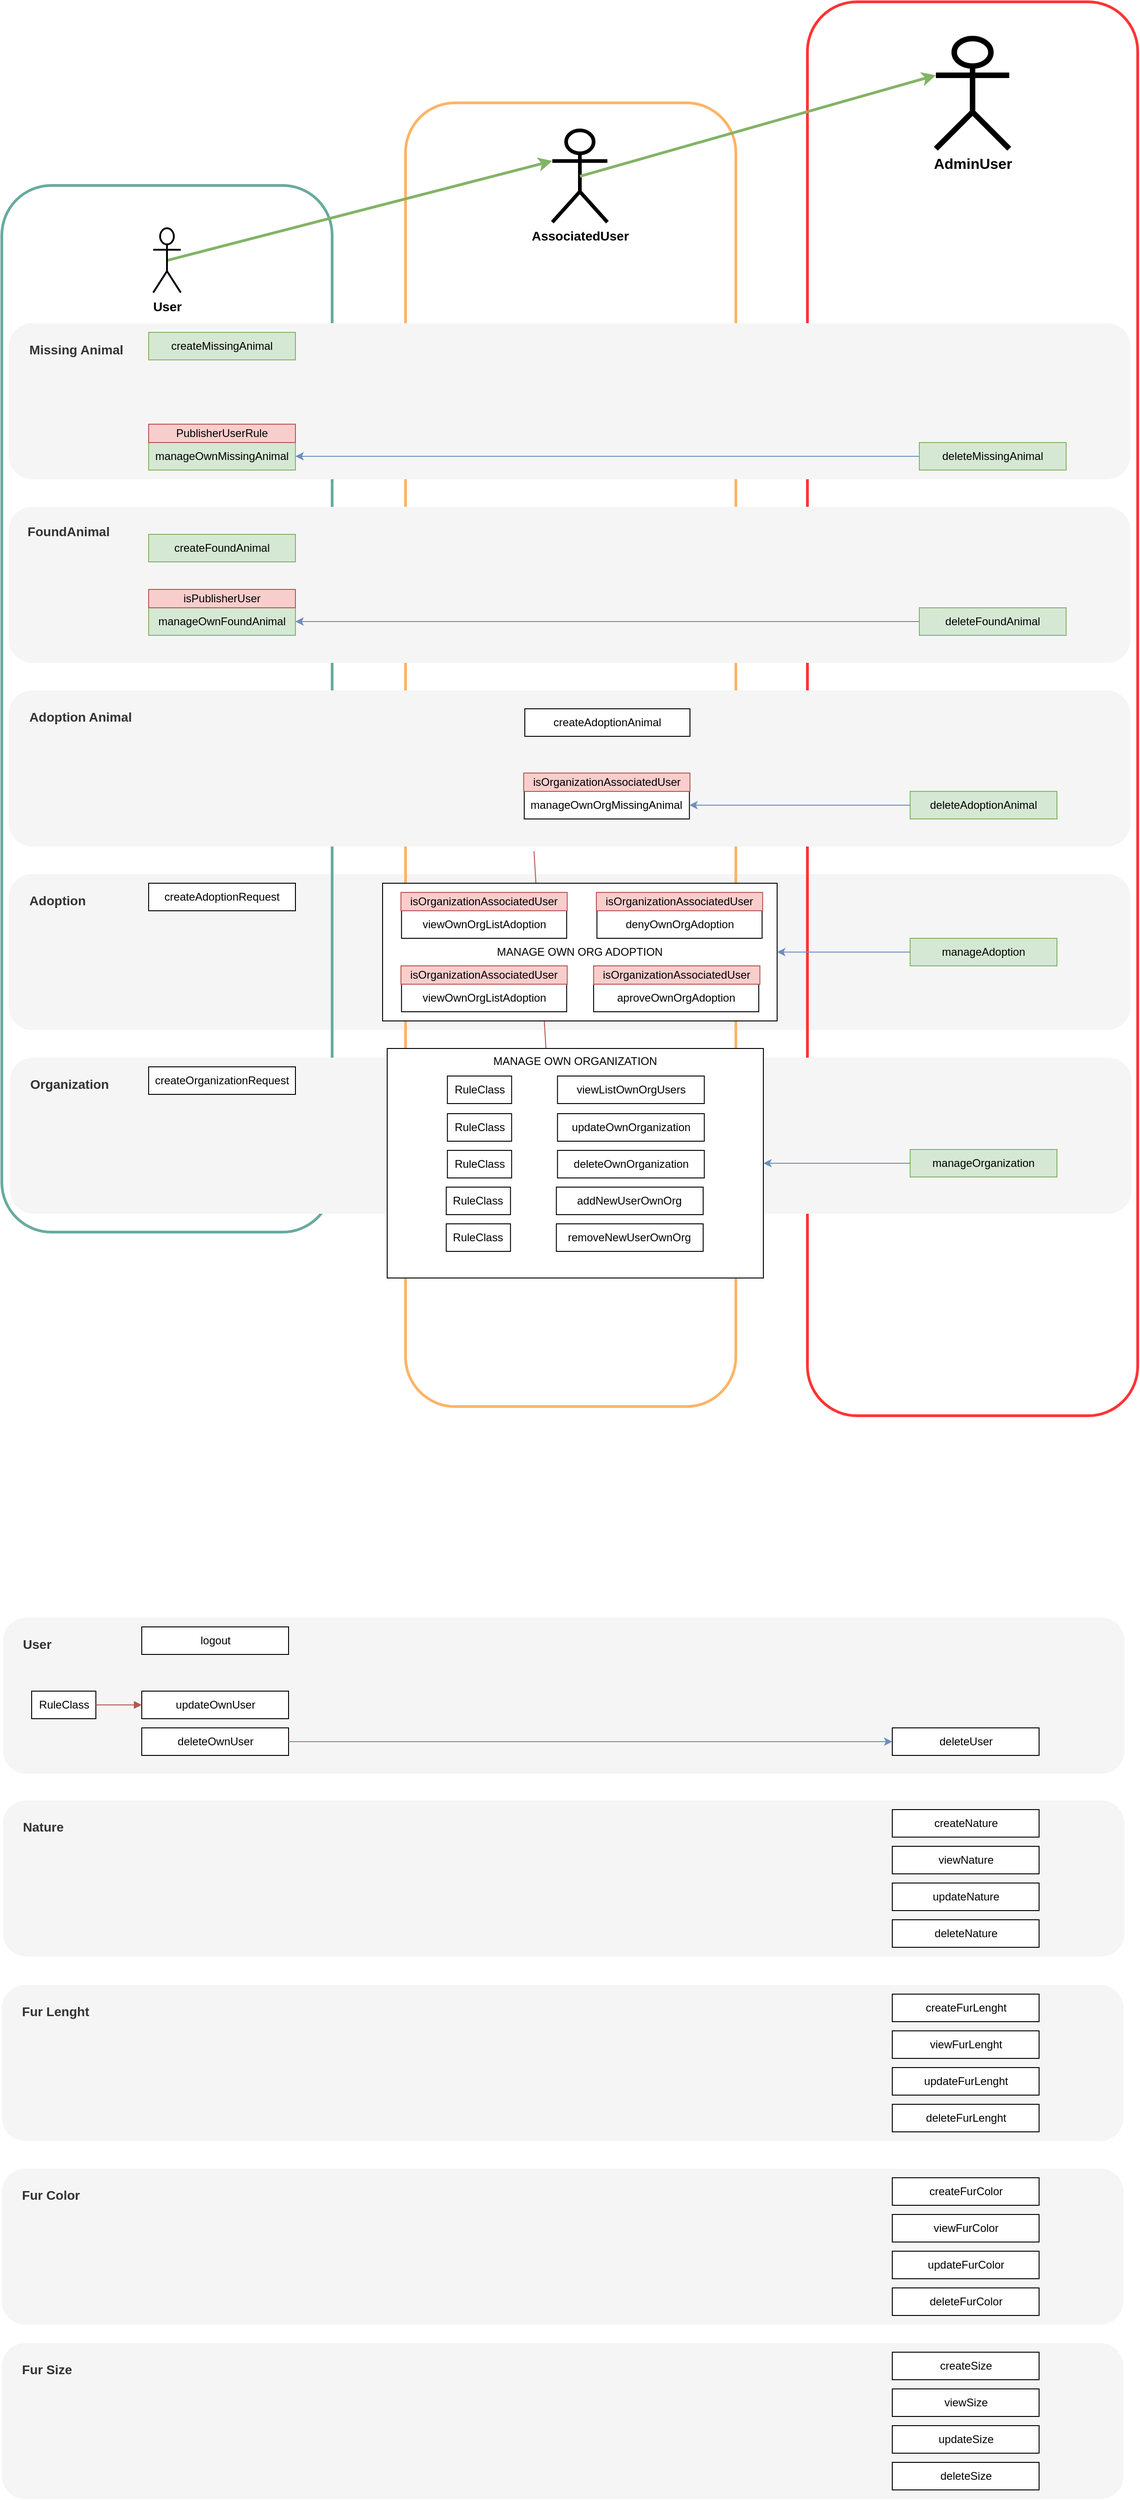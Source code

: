 <mxfile version="12.9.13" type="device"><diagram id="ZhisW9BTZJQG64e--i_X" name="Page-1"><mxGraphModel dx="4154" dy="967" grid="1" gridSize="10" guides="1" tooltips="1" connect="1" arrows="1" fold="1" page="1" pageScale="1" pageWidth="827" pageHeight="1169" math="0" shadow="0"><root><mxCell id="0"/><mxCell id="1" parent="0"/><mxCell id="1XfWi3p61Nwcnz9VcnRa-103" value="&lt;h3&gt;Adoption&lt;/h3&gt;" style="rounded=1;whiteSpace=wrap;html=1;strokeColor=none;strokeWidth=3;fillColor=#f5f5f5;fontColor=#333333;align=left;verticalAlign=top;spacingLeft=20;" parent="1" vertex="1"><mxGeometry x="-2432.5" y="990" width="1222.5" height="170" as="geometry"/></mxCell><mxCell id="1XfWi3p61Nwcnz9VcnRa-70" value="" style="rounded=1;whiteSpace=wrap;html=1;strokeWidth=3;fillColor=none;strokeColor=#FFB366;" parent="1" vertex="1"><mxGeometry x="-2000" y="150" width="360" height="1420" as="geometry"/></mxCell><mxCell id="1XfWi3p61Nwcnz9VcnRa-206" value="" style="rounded=1;whiteSpace=wrap;html=1;strokeWidth=3;fillColor=none;strokeColor=#FF3333;" parent="1" vertex="1"><mxGeometry x="-1562" y="40" width="360" height="1540" as="geometry"/></mxCell><mxCell id="1XfWi3p61Nwcnz9VcnRa-69" value="" style="rounded=1;whiteSpace=wrap;html=1;strokeWidth=3;fillColor=none;strokeColor=#67AB9F;" parent="1" vertex="1"><mxGeometry x="-2440" y="240" width="360" height="1140" as="geometry"/></mxCell><mxCell id="1XfWi3p61Nwcnz9VcnRa-109" value="&lt;h3&gt;Fur Size&lt;/h3&gt;" style="rounded=1;whiteSpace=wrap;html=1;strokeColor=none;strokeWidth=3;fillColor=#f5f5f5;fontColor=#333333;align=left;verticalAlign=top;spacingLeft=20;" parent="1" vertex="1"><mxGeometry x="-2440" y="2590" width="1222.5" height="170" as="geometry"/></mxCell><mxCell id="1XfWi3p61Nwcnz9VcnRa-108" value="&lt;h3&gt;Fur Color&lt;/h3&gt;" style="rounded=1;whiteSpace=wrap;html=1;strokeColor=none;strokeWidth=3;fillColor=#f5f5f5;fontColor=#333333;align=left;verticalAlign=top;spacingLeft=20;" parent="1" vertex="1"><mxGeometry x="-2440" y="2400" width="1222.5" height="170" as="geometry"/></mxCell><mxCell id="1XfWi3p61Nwcnz9VcnRa-107" value="&lt;h3&gt;Fur Lenght&lt;/h3&gt;" style="rounded=1;whiteSpace=wrap;html=1;strokeColor=none;strokeWidth=3;fillColor=#f5f5f5;fontColor=#333333;align=left;verticalAlign=top;spacingLeft=20;" parent="1" vertex="1"><mxGeometry x="-2440" y="2200" width="1222.5" height="170" as="geometry"/></mxCell><mxCell id="1XfWi3p61Nwcnz9VcnRa-132" value="&lt;h3&gt;Nature&lt;/h3&gt;" style="rounded=1;whiteSpace=wrap;html=1;strokeColor=none;strokeWidth=3;fillColor=#f5f5f5;fontColor=#333333;align=left;verticalAlign=top;spacingLeft=20;" parent="1" vertex="1"><mxGeometry x="-2438.75" y="1999" width="1222.5" height="170" as="geometry"/></mxCell><mxCell id="1XfWi3p61Nwcnz9VcnRa-105" value="&lt;h3&gt;User&lt;/h3&gt;" style="rounded=1;whiteSpace=wrap;html=1;strokeColor=none;strokeWidth=3;fillColor=#f5f5f5;fontColor=#333333;align=left;verticalAlign=top;spacingLeft=20;" parent="1" vertex="1"><mxGeometry x="-2438.75" y="1800" width="1222.5" height="170" as="geometry"/></mxCell><mxCell id="1XfWi3p61Nwcnz9VcnRa-104" value="&lt;h3&gt;Organization&lt;/h3&gt;" style="rounded=1;whiteSpace=wrap;html=1;strokeColor=none;strokeWidth=3;fillColor=#f5f5f5;fontColor=#333333;align=left;verticalAlign=top;spacingLeft=20;" parent="1" vertex="1"><mxGeometry x="-2431.25" y="1190" width="1222.5" height="170" as="geometry"/></mxCell><mxCell id="1XfWi3p61Nwcnz9VcnRa-85" value="&lt;h3&gt;Adoption Animal&lt;/h3&gt;" style="rounded=1;whiteSpace=wrap;html=1;strokeColor=none;strokeWidth=3;fillColor=#f5f5f5;fontColor=#333333;align=left;verticalAlign=top;spacingLeft=20;" parent="1" vertex="1"><mxGeometry x="-2432.5" y="790" width="1222.5" height="170" as="geometry"/></mxCell><mxCell id="1XfWi3p61Nwcnz9VcnRa-96" value="&lt;h3&gt;FoundAnimal&lt;/h3&gt;" style="rounded=1;whiteSpace=wrap;html=1;strokeColor=none;strokeWidth=3;fillColor=#f5f5f5;fontColor=#333333;align=left;verticalAlign=top;spacingLeft=20;spacingTop=0;spacing=0;" parent="1" vertex="1"><mxGeometry x="-2432.5" y="590" width="1222.5" height="170" as="geometry"/></mxCell><mxCell id="1XfWi3p61Nwcnz9VcnRa-97" value="&lt;h3&gt;Missing Animal&lt;/h3&gt;" style="rounded=1;whiteSpace=wrap;html=1;strokeWidth=3;fillColor=#f5f5f5;strokeColor=none;fontColor=#333333;align=left;verticalAlign=top;fontSize=12;spacingLeft=20;" parent="1" vertex="1"><mxGeometry x="-2432.5" y="390" width="1222.5" height="170" as="geometry"/></mxCell><mxCell id="1XfWi3p61Nwcnz9VcnRa-3" value="" style="rounded=0;orthogonalLoop=1;jettySize=auto;html=1;fillColor=#d5e8d4;strokeColor=#82b366;strokeWidth=3;exitX=0.5;exitY=0.5;exitDx=0;exitDy=0;exitPerimeter=0;entryX=0;entryY=0.333;entryDx=0;entryDy=0;entryPerimeter=0;" parent="1" source="1XfWi3p61Nwcnz9VcnRa-2" target="1XfWi3p61Nwcnz9VcnRa-1" edge="1"><mxGeometry relative="1" as="geometry"><mxPoint x="-1840" y="250" as="sourcePoint"/></mxGeometry></mxCell><mxCell id="1XfWi3p61Nwcnz9VcnRa-1" value="AssociatedUser" style="shape=umlActor;verticalLabelPosition=bottom;labelBackgroundColor=#ffffff;verticalAlign=top;html=1;strokeWidth=4;fontSize=14;perimeterSpacing=0;fontStyle=1" parent="1" vertex="1"><mxGeometry x="-1840" y="180" width="60" height="100" as="geometry"/></mxCell><mxCell id="1XfWi3p61Nwcnz9VcnRa-13" style="rounded=0;orthogonalLoop=1;jettySize=auto;html=1;fillColor=#d5e8d4;strokeColor=#82b366;strokeWidth=3;exitX=0.5;exitY=0.5;exitDx=0;exitDy=0;exitPerimeter=0;entryX=0;entryY=0.333;entryDx=0;entryDy=0;entryPerimeter=0;" parent="1" source="1XfWi3p61Nwcnz9VcnRa-1" target="1XfWi3p61Nwcnz9VcnRa-207" edge="1"><mxGeometry relative="1" as="geometry"><mxPoint x="-1420.75" y="157.983" as="sourcePoint"/><mxPoint x="-1740" y="60" as="targetPoint"/></mxGeometry></mxCell><mxCell id="1XfWi3p61Nwcnz9VcnRa-38" value="createMissingAnimal" style="whiteSpace=wrap;html=1;align=center;fillColor=#d5e8d4;strokeColor=#82b366;" parent="1" vertex="1"><mxGeometry x="-2280" y="400" width="160" height="30" as="geometry"/></mxCell><mxCell id="1XfWi3p61Nwcnz9VcnRa-39" value="manageOwnMissingAnimal" style="whiteSpace=wrap;html=1;align=center;fillColor=#d5e8d4;strokeColor=#82b366;" parent="1" vertex="1"><mxGeometry x="-2280" y="520" width="160" height="30" as="geometry"/></mxCell><mxCell id="1XfWi3p61Nwcnz9VcnRa-42" value="createAdoptionAnimal" style="whiteSpace=wrap;html=1;align=center;" parent="1" vertex="1"><mxGeometry x="-1870" y="810" width="180" height="30" as="geometry"/></mxCell><mxCell id="1XfWi3p61Nwcnz9VcnRa-43" value="manageOwnOrgMissingAnimal" style="whiteSpace=wrap;html=1;align=center;" parent="1" vertex="1"><mxGeometry x="-1870.62" y="900" width="180" height="30" as="geometry"/></mxCell><mxCell id="1XfWi3p61Nwcnz9VcnRa-45" value="manageOwnFoundAnimal" style="whiteSpace=wrap;html=1;align=center;fillColor=#d5e8d4;strokeColor=#82b366;" parent="1" vertex="1"><mxGeometry x="-2280" y="700" width="160" height="30" as="geometry"/></mxCell><mxCell id="1XfWi3p61Nwcnz9VcnRa-46" value="createFoundAnimal" style="whiteSpace=wrap;html=1;align=center;fillColor=#d5e8d4;strokeColor=#82b366;" parent="1" vertex="1"><mxGeometry x="-2280" y="620" width="160" height="30" as="geometry"/></mxCell><mxCell id="1XfWi3p61Nwcnz9VcnRa-60" value="deleteMissingAnimal" style="whiteSpace=wrap;html=1;align=center;fillColor=#d5e8d4;strokeColor=#82b366;" parent="1" vertex="1"><mxGeometry x="-1440" y="520" width="160" height="30" as="geometry"/></mxCell><mxCell id="1XfWi3p61Nwcnz9VcnRa-64" value="deleteFoundAnimal" style="whiteSpace=wrap;html=1;align=center;fillColor=#d5e8d4;strokeColor=#82b366;" parent="1" vertex="1"><mxGeometry x="-1440" y="700" width="160" height="30" as="geometry"/></mxCell><mxCell id="1XfWi3p61Nwcnz9VcnRa-65" value="" style="rounded=0;orthogonalLoop=1;jettySize=auto;html=1;fillColor=#dae8fc;strokeColor=#6c8ebf;strokeWidth=1;exitX=0;exitY=0.5;exitDx=0;exitDy=0;entryX=1;entryY=0.5;entryDx=0;entryDy=0;" parent="1" source="1XfWi3p61Nwcnz9VcnRa-60" target="1XfWi3p61Nwcnz9VcnRa-39" edge="1"><mxGeometry relative="1" as="geometry"><mxPoint x="-2110" y="505" as="sourcePoint"/><mxPoint x="-1510" y="505" as="targetPoint"/></mxGeometry></mxCell><mxCell id="1XfWi3p61Nwcnz9VcnRa-67" value="" style="rounded=0;orthogonalLoop=1;jettySize=auto;html=1;fillColor=#dae8fc;strokeColor=#6c8ebf;strokeWidth=1;exitX=0;exitY=0.5;exitDx=0;exitDy=0;entryX=1;entryY=0.5;entryDx=0;entryDy=0;" parent="1" source="1XfWi3p61Nwcnz9VcnRa-64" target="1XfWi3p61Nwcnz9VcnRa-45" edge="1"><mxGeometry relative="1" as="geometry"><mxPoint x="-2110" y="705" as="sourcePoint"/><mxPoint x="-1510" y="705" as="targetPoint"/></mxGeometry></mxCell><mxCell id="1XfWi3p61Nwcnz9VcnRa-82" value="deleteAdoptionAnimal" style="whiteSpace=wrap;html=1;align=center;fillColor=#d5e8d4;strokeColor=#82b366;" parent="1" vertex="1"><mxGeometry x="-1450" y="900" width="160" height="30" as="geometry"/></mxCell><mxCell id="1XfWi3p61Nwcnz9VcnRa-84" value="" style="rounded=0;orthogonalLoop=1;jettySize=auto;html=1;fillColor=#dae8fc;strokeColor=#6c8ebf;strokeWidth=1;exitX=0;exitY=0.5;exitDx=0;exitDy=0;entryX=1;entryY=0.5;entryDx=0;entryDy=0;" parent="1" source="1XfWi3p61Nwcnz9VcnRa-82" target="1XfWi3p61Nwcnz9VcnRa-43" edge="1"><mxGeometry relative="1" as="geometry"><mxPoint x="-1660" y="835" as="sourcePoint"/><mxPoint x="-1442" y="835" as="targetPoint"/></mxGeometry></mxCell><mxCell id="1XfWi3p61Nwcnz9VcnRa-2" value="User" style="shape=umlActor;verticalLabelPosition=bottom;labelBackgroundColor=#ffffff;verticalAlign=top;html=1;strokeWidth=2;fontSize=14;perimeterSpacing=0;fontStyle=1" parent="1" vertex="1"><mxGeometry x="-2275" y="286.667" width="30" height="70" as="geometry"/></mxCell><mxCell id="1XfWi3p61Nwcnz9VcnRa-52" value="PublisherUserRule" style="whiteSpace=wrap;html=1;align=center;fillColor=#f8cecc;strokeColor=#b85450;" parent="1" vertex="1"><mxGeometry x="-2280" y="500" width="160" height="20" as="geometry"/></mxCell><mxCell id="1XfWi3p61Nwcnz9VcnRa-75" style="edgeStyle=none;rounded=0;orthogonalLoop=1;jettySize=auto;html=1;exitX=0.5;exitY=0;exitDx=0;exitDy=0;strokeColor=#6c8ebf;strokeWidth=1;fillColor=#dae8fc;" parent="1" edge="1"><mxGeometry relative="1" as="geometry"><mxPoint x="-2200" y="640" as="sourcePoint"/><mxPoint x="-2200" y="640" as="targetPoint"/></mxGeometry></mxCell><mxCell id="1XfWi3p61Nwcnz9VcnRa-101" value="createAdoptionRequest" style="whiteSpace=wrap;html=1;align=center;" parent="1" vertex="1"><mxGeometry x="-2280" y="1000" width="160" height="30" as="geometry"/></mxCell><mxCell id="1XfWi3p61Nwcnz9VcnRa-116" value="createOrganizationRequest" style="whiteSpace=wrap;html=1;align=center;" parent="1" vertex="1"><mxGeometry x="-2280" y="1200" width="160" height="30" as="geometry"/></mxCell><mxCell id="1XfWi3p61Nwcnz9VcnRa-128" value="" style="endArrow=block;endFill=1;html=1;exitX=1;exitY=0.5;exitDx=0;exitDy=0;fillColor=#f8cecc;strokeColor=#b85450;entryX=0;entryY=0.5;entryDx=0;entryDy=0;" parent="1" source="1XfWi3p61Nwcnz9VcnRa-220" edge="1"><mxGeometry width="160" relative="1" as="geometry"><mxPoint x="-1860" y="965" as="sourcePoint"/><mxPoint x="-1840" y="1295" as="targetPoint"/></mxGeometry></mxCell><mxCell id="1XfWi3p61Nwcnz9VcnRa-133" value="createNature" style="whiteSpace=wrap;html=1;align=center;" parent="1" vertex="1"><mxGeometry x="-1469.5" y="2009" width="160" height="30" as="geometry"/></mxCell><mxCell id="1XfWi3p61Nwcnz9VcnRa-134" value="updateNature" style="whiteSpace=wrap;html=1;align=center;" parent="1" vertex="1"><mxGeometry x="-1469.5" y="2089" width="160" height="30" as="geometry"/></mxCell><mxCell id="1XfWi3p61Nwcnz9VcnRa-135" value="deleteNature" style="whiteSpace=wrap;html=1;align=center;" parent="1" vertex="1"><mxGeometry x="-1469.5" y="2129" width="160" height="30" as="geometry"/></mxCell><mxCell id="1XfWi3p61Nwcnz9VcnRa-136" value="viewNature" style="whiteSpace=wrap;html=1;align=center;" parent="1" vertex="1"><mxGeometry x="-1469.5" y="2049" width="160" height="30" as="geometry"/></mxCell><mxCell id="1XfWi3p61Nwcnz9VcnRa-141" value="createFurColor" style="whiteSpace=wrap;html=1;align=center;" parent="1" vertex="1"><mxGeometry x="-1469.5" y="2410" width="160" height="30" as="geometry"/></mxCell><mxCell id="1XfWi3p61Nwcnz9VcnRa-144" value="viewFurColor" style="whiteSpace=wrap;html=1;align=center;" parent="1" vertex="1"><mxGeometry x="-1469.5" y="2450" width="160" height="30" as="geometry"/></mxCell><mxCell id="1XfWi3p61Nwcnz9VcnRa-142" value="updateFurColor" style="whiteSpace=wrap;html=1;align=center;" parent="1" vertex="1"><mxGeometry x="-1469.5" y="2490" width="160" height="30" as="geometry"/></mxCell><mxCell id="1XfWi3p61Nwcnz9VcnRa-143" value="deleteFurColor" style="whiteSpace=wrap;html=1;align=center;" parent="1" vertex="1"><mxGeometry x="-1469.5" y="2530" width="160" height="30" as="geometry"/></mxCell><mxCell id="1XfWi3p61Nwcnz9VcnRa-145" value="createSize" style="whiteSpace=wrap;html=1;align=center;" parent="1" vertex="1"><mxGeometry x="-1469.5" y="2600" width="160" height="30" as="geometry"/></mxCell><mxCell id="1XfWi3p61Nwcnz9VcnRa-148" value="viewSize" style="whiteSpace=wrap;html=1;align=center;" parent="1" vertex="1"><mxGeometry x="-1469.5" y="2640" width="160" height="30" as="geometry"/></mxCell><mxCell id="1XfWi3p61Nwcnz9VcnRa-146" value="updateSize" style="whiteSpace=wrap;html=1;align=center;" parent="1" vertex="1"><mxGeometry x="-1469.5" y="2680" width="160" height="30" as="geometry"/></mxCell><mxCell id="1XfWi3p61Nwcnz9VcnRa-147" value="deleteSize" style="whiteSpace=wrap;html=1;align=center;" parent="1" vertex="1"><mxGeometry x="-1469.5" y="2720" width="160" height="30" as="geometry"/></mxCell><mxCell id="1XfWi3p61Nwcnz9VcnRa-207" value="AdminUser" style="shape=umlActor;verticalLabelPosition=bottom;labelBackgroundColor=#ffffff;verticalAlign=top;html=1;strokeWidth=6;fontSize=16;perimeterSpacing=0;fontStyle=1" parent="1" vertex="1"><mxGeometry x="-1422" y="80" width="80" height="120" as="geometry"/></mxCell><mxCell id="1XfWi3p61Nwcnz9VcnRa-210" value="createFurLenght" style="whiteSpace=wrap;html=1;align=center;" parent="1" vertex="1"><mxGeometry x="-1469.5" y="2210" width="160" height="30" as="geometry"/></mxCell><mxCell id="1XfWi3p61Nwcnz9VcnRa-211" value="viewFurLenght" style="whiteSpace=wrap;html=1;align=center;" parent="1" vertex="1"><mxGeometry x="-1469.5" y="2250" width="160" height="30" as="geometry"/></mxCell><mxCell id="1XfWi3p61Nwcnz9VcnRa-212" value="updateFurLenght" style="whiteSpace=wrap;html=1;align=center;" parent="1" vertex="1"><mxGeometry x="-1469.5" y="2290" width="160" height="30" as="geometry"/></mxCell><mxCell id="1XfWi3p61Nwcnz9VcnRa-213" value="deleteFurLenght" style="whiteSpace=wrap;html=1;align=center;" parent="1" vertex="1"><mxGeometry x="-1469.5" y="2330" width="160" height="30" as="geometry"/></mxCell><mxCell id="1XfWi3p61Nwcnz9VcnRa-216" value="logout" style="whiteSpace=wrap;html=1;align=center;" parent="1" vertex="1"><mxGeometry x="-2287.5" y="1810" width="160" height="30" as="geometry"/></mxCell><mxCell id="1XfWi3p61Nwcnz9VcnRa-222" value="" style="endArrow=block;endFill=1;html=1;exitX=1;exitY=0.5;exitDx=0;exitDy=0;fillColor=#f8cecc;strokeColor=#b85450;entryX=0;entryY=0.5;entryDx=0;entryDy=0;" parent="1" source="1XfWi3p61Nwcnz9VcnRa-122" edge="1"><mxGeometry width="160" relative="1" as="geometry"><mxPoint x="-1880" y="1295" as="sourcePoint"/><mxPoint x="-1840" y="1255" as="targetPoint"/></mxGeometry></mxCell><mxCell id="1XfWi3p61Nwcnz9VcnRa-227" value="" style="endArrow=block;endFill=1;html=1;exitX=1;exitY=0.5;exitDx=0;exitDy=0;fillColor=#f8cecc;strokeColor=#b85450;entryX=0;entryY=0.5;entryDx=0;entryDy=0;" parent="1" source="1XfWi3p61Nwcnz9VcnRa-226" edge="1"><mxGeometry width="160" relative="1" as="geometry"><mxPoint x="-1880" y="1265" as="sourcePoint"/><mxPoint x="-1841.25" y="1335" as="targetPoint"/></mxGeometry></mxCell><mxCell id="1XfWi3p61Nwcnz9VcnRa-231" value="" style="endArrow=block;endFill=1;html=1;exitX=1;exitY=0.5;exitDx=0;exitDy=0;fillColor=#f8cecc;strokeColor=#b85450;entryX=0;entryY=0.5;entryDx=0;entryDy=0;" parent="1" source="1XfWi3p61Nwcnz9VcnRa-230" edge="1"><mxGeometry width="160" relative="1" as="geometry"><mxPoint x="-1880.0" y="1230.0" as="sourcePoint"/><mxPoint x="-1840" y="1214" as="targetPoint"/></mxGeometry></mxCell><mxCell id="1XfWi3p61Nwcnz9VcnRa-234" value="" style="endArrow=block;endFill=1;html=1;exitX=1;exitY=0.5;exitDx=0;exitDy=0;fillColor=#f8cecc;strokeColor=#b85450;entryX=0;entryY=0.5;entryDx=0;entryDy=0;" parent="1" source="1XfWi3p61Nwcnz9VcnRa-233" edge="1"><mxGeometry width="160" relative="1" as="geometry"><mxPoint x="-1881.25" y="1345" as="sourcePoint"/><mxPoint x="-1841.25" y="1375" as="targetPoint"/></mxGeometry></mxCell><mxCell id="1XfWi3p61Nwcnz9VcnRa-235" value="updateOwnUser" style="whiteSpace=wrap;html=1;align=center;" parent="1" vertex="1"><mxGeometry x="-2287.5" y="1880" width="160" height="30" as="geometry"/></mxCell><mxCell id="1XfWi3p61Nwcnz9VcnRa-236" value="RuleClass" style="whiteSpace=wrap;html=1;align=center;" parent="1" vertex="1"><mxGeometry x="-2407.5" y="1880" width="70" height="30" as="geometry"/></mxCell><mxCell id="1XfWi3p61Nwcnz9VcnRa-238" value="deleteUser" style="whiteSpace=wrap;html=1;align=center;" parent="1" vertex="1"><mxGeometry x="-1469.5" y="1920" width="160" height="30" as="geometry"/></mxCell><mxCell id="1XfWi3p61Nwcnz9VcnRa-241" value="deleteOwnUser" style="whiteSpace=wrap;html=1;align=center;" parent="1" vertex="1"><mxGeometry x="-2287.5" y="1920" width="160" height="30" as="geometry"/></mxCell><mxCell id="1XfWi3p61Nwcnz9VcnRa-242" value="" style="rounded=0;orthogonalLoop=1;jettySize=auto;html=1;fillColor=#dae8fc;strokeColor=#6c8ebf;strokeWidth=1;exitX=1;exitY=0.5;exitDx=0;exitDy=0;entryX=0;entryY=0.5;entryDx=0;entryDy=0;" parent="1" source="1XfWi3p61Nwcnz9VcnRa-241" target="1XfWi3p61Nwcnz9VcnRa-238" edge="1"><mxGeometry relative="1" as="geometry"><mxPoint x="-2117.5" y="1875" as="sourcePoint"/><mxPoint x="-1459.5" y="1875" as="targetPoint"/></mxGeometry></mxCell><mxCell id="1XfWi3p61Nwcnz9VcnRa-243" value="" style="endArrow=block;endFill=1;html=1;exitX=1;exitY=0.5;exitDx=0;exitDy=0;fillColor=#f8cecc;strokeColor=#b85450;entryX=0;entryY=0.5;entryDx=0;entryDy=0;" parent="1" source="1XfWi3p61Nwcnz9VcnRa-236" target="1XfWi3p61Nwcnz9VcnRa-235" edge="1"><mxGeometry width="160" relative="1" as="geometry"><mxPoint x="-1887.5" y="1715" as="sourcePoint"/><mxPoint x="-1837.5" y="1715" as="targetPoint"/></mxGeometry></mxCell><mxCell id="a-IrQEkdUPOUQQ-Qgmmh-2" value="isPublisherUser" style="whiteSpace=wrap;html=1;align=center;fillColor=#f8cecc;strokeColor=#b85450;" vertex="1" parent="1"><mxGeometry x="-2280" y="680" width="160" height="20" as="geometry"/></mxCell><mxCell id="a-IrQEkdUPOUQQ-Qgmmh-5" value="isOrganizationAssociatedUser" style="whiteSpace=wrap;html=1;align=center;fillColor=#f8cecc;strokeColor=#b85450;" vertex="1" parent="1"><mxGeometry x="-1871.25" y="880" width="181.25" height="20" as="geometry"/></mxCell><mxCell id="a-IrQEkdUPOUQQ-Qgmmh-40" value="" style="group" vertex="1" connectable="0" parent="1"><mxGeometry x="-2025.01" y="1000" width="430.01" height="150" as="geometry"/></mxCell><mxCell id="a-IrQEkdUPOUQQ-Qgmmh-30" value="MANAGE OWN ORG ADOPTION" style="rounded=0;whiteSpace=wrap;html=1;gradientColor=#ffffff;" vertex="1" parent="a-IrQEkdUPOUQQ-Qgmmh-40"><mxGeometry width="430.01" height="150" as="geometry"/></mxCell><mxCell id="a-IrQEkdUPOUQQ-Qgmmh-33" value="" style="group" vertex="1" connectable="0" parent="a-IrQEkdUPOUQQ-Qgmmh-40"><mxGeometry x="20.0" y="90" width="181.25" height="50" as="geometry"/></mxCell><mxCell id="a-IrQEkdUPOUQQ-Qgmmh-26" value="" style="group" vertex="1" connectable="0" parent="a-IrQEkdUPOUQQ-Qgmmh-33"><mxGeometry width="181.25" height="50" as="geometry"/></mxCell><mxCell id="a-IrQEkdUPOUQQ-Qgmmh-13" value="viewOwnOrgListAdoption" style="whiteSpace=wrap;html=1;align=center;" vertex="1" parent="a-IrQEkdUPOUQQ-Qgmmh-26"><mxGeometry x="0.63" y="20" width="180" height="30" as="geometry"/></mxCell><mxCell id="a-IrQEkdUPOUQQ-Qgmmh-14" value="isOrganizationAssociatedUser" style="whiteSpace=wrap;html=1;align=center;fillColor=#f8cecc;strokeColor=#b85450;" vertex="1" parent="a-IrQEkdUPOUQQ-Qgmmh-26"><mxGeometry width="181.25" height="20" as="geometry"/></mxCell><mxCell id="a-IrQEkdUPOUQQ-Qgmmh-34" value="" style="group" vertex="1" connectable="0" parent="a-IrQEkdUPOUQQ-Qgmmh-40"><mxGeometry x="20" y="10" width="181.25" height="50" as="geometry"/></mxCell><mxCell id="1XfWi3p61Nwcnz9VcnRa-102" value="viewOwnOrgListAdoption" style="whiteSpace=wrap;html=1;align=center;" parent="a-IrQEkdUPOUQQ-Qgmmh-34" vertex="1"><mxGeometry x="0.63" y="20" width="180" height="30" as="geometry"/></mxCell><mxCell id="a-IrQEkdUPOUQQ-Qgmmh-12" value="isOrganizationAssociatedUser" style="whiteSpace=wrap;html=1;align=center;fillColor=#f8cecc;strokeColor=#b85450;" vertex="1" parent="a-IrQEkdUPOUQQ-Qgmmh-34"><mxGeometry width="181.25" height="20" as="geometry"/></mxCell><mxCell id="a-IrQEkdUPOUQQ-Qgmmh-31" value="" style="group" vertex="1" connectable="0" parent="a-IrQEkdUPOUQQ-Qgmmh-40"><mxGeometry x="230.0" y="90" width="181.25" height="50" as="geometry"/></mxCell><mxCell id="a-IrQEkdUPOUQQ-Qgmmh-23" value="" style="group" vertex="1" connectable="0" parent="a-IrQEkdUPOUQQ-Qgmmh-31"><mxGeometry width="181.25" height="50" as="geometry"/></mxCell><mxCell id="1XfWi3p61Nwcnz9VcnRa-99" value="aproveOwnOrgAdoption" style="whiteSpace=wrap;html=1;align=center;" parent="a-IrQEkdUPOUQQ-Qgmmh-23" vertex="1"><mxGeometry y="20" width="180" height="30" as="geometry"/></mxCell><mxCell id="a-IrQEkdUPOUQQ-Qgmmh-8" value="isOrganizationAssociatedUser" style="whiteSpace=wrap;html=1;align=center;fillColor=#f8cecc;strokeColor=#b85450;" vertex="1" parent="a-IrQEkdUPOUQQ-Qgmmh-23"><mxGeometry x="2.274e-13" width="181.25" height="20" as="geometry"/></mxCell><mxCell id="a-IrQEkdUPOUQQ-Qgmmh-39" value="" style="group" vertex="1" connectable="0" parent="a-IrQEkdUPOUQQ-Qgmmh-40"><mxGeometry x="233.0" y="10" width="181.25" height="50" as="geometry"/></mxCell><mxCell id="a-IrQEkdUPOUQQ-Qgmmh-32" value="" style="group" vertex="1" connectable="0" parent="a-IrQEkdUPOUQQ-Qgmmh-39"><mxGeometry width="181.25" height="50" as="geometry"/></mxCell><mxCell id="1XfWi3p61Nwcnz9VcnRa-100" value="denyOwnOrgAdoption" style="whiteSpace=wrap;html=1;align=center;" parent="a-IrQEkdUPOUQQ-Qgmmh-32" vertex="1"><mxGeometry x="0.63" y="20" width="180" height="30" as="geometry"/></mxCell><mxCell id="a-IrQEkdUPOUQQ-Qgmmh-11" value="isOrganizationAssociatedUser" style="whiteSpace=wrap;html=1;align=center;fillColor=#f8cecc;strokeColor=#b85450;" vertex="1" parent="a-IrQEkdUPOUQQ-Qgmmh-32"><mxGeometry width="181.25" height="20" as="geometry"/></mxCell><mxCell id="a-IrQEkdUPOUQQ-Qgmmh-41" value="manageAdoption" style="whiteSpace=wrap;html=1;align=center;fillColor=#d5e8d4;strokeColor=#82b366;" vertex="1" parent="1"><mxGeometry x="-1450" y="1060" width="160" height="30" as="geometry"/></mxCell><mxCell id="a-IrQEkdUPOUQQ-Qgmmh-58" value="" style="group" vertex="1" connectable="0" parent="1"><mxGeometry x="-2020" y="1180" width="410" height="250" as="geometry"/></mxCell><mxCell id="a-IrQEkdUPOUQQ-Qgmmh-45" value="MANAGE OWN ORGANIZATION" style="rounded=0;whiteSpace=wrap;html=1;gradientColor=#ffffff;verticalAlign=top;" vertex="1" parent="a-IrQEkdUPOUQQ-Qgmmh-58"><mxGeometry width="410" height="250" as="geometry"/></mxCell><mxCell id="a-IrQEkdUPOUQQ-Qgmmh-47" value="updateOwnOrganization" style="whiteSpace=wrap;html=1;align=center;" vertex="1" parent="a-IrQEkdUPOUQQ-Qgmmh-58"><mxGeometry x="185.63" y="71" width="160" height="30" as="geometry"/></mxCell><mxCell id="a-IrQEkdUPOUQQ-Qgmmh-48" value="RuleClass" style="whiteSpace=wrap;html=1;align=center;" vertex="1" parent="a-IrQEkdUPOUQQ-Qgmmh-58"><mxGeometry x="65.63" y="71" width="70" height="30" as="geometry"/></mxCell><mxCell id="a-IrQEkdUPOUQQ-Qgmmh-49" value="deleteOwnOrganization" style="whiteSpace=wrap;html=1;align=center;" vertex="1" parent="a-IrQEkdUPOUQQ-Qgmmh-58"><mxGeometry x="185.63" y="111" width="160" height="30" as="geometry"/></mxCell><mxCell id="a-IrQEkdUPOUQQ-Qgmmh-50" value="RuleClass" style="whiteSpace=wrap;html=1;align=center;" vertex="1" parent="a-IrQEkdUPOUQQ-Qgmmh-58"><mxGeometry x="65.63" y="111" width="70" height="30" as="geometry"/></mxCell><mxCell id="a-IrQEkdUPOUQQ-Qgmmh-51" value="addNewUserOwnOrg" style="whiteSpace=wrap;html=1;align=center;" vertex="1" parent="a-IrQEkdUPOUQQ-Qgmmh-58"><mxGeometry x="184.38" y="151" width="160" height="30" as="geometry"/></mxCell><mxCell id="a-IrQEkdUPOUQQ-Qgmmh-52" value="RuleClass" style="whiteSpace=wrap;html=1;align=center;" vertex="1" parent="a-IrQEkdUPOUQQ-Qgmmh-58"><mxGeometry x="64.38" y="151" width="70" height="30" as="geometry"/></mxCell><mxCell id="a-IrQEkdUPOUQQ-Qgmmh-53" value="viewListOwnOrgUsers" style="whiteSpace=wrap;html=1;align=center;" vertex="1" parent="a-IrQEkdUPOUQQ-Qgmmh-58"><mxGeometry x="185.63" y="30" width="160" height="30" as="geometry"/></mxCell><mxCell id="a-IrQEkdUPOUQQ-Qgmmh-54" value="RuleClass" style="whiteSpace=wrap;html=1;align=center;" vertex="1" parent="a-IrQEkdUPOUQQ-Qgmmh-58"><mxGeometry x="65.63" y="30" width="70" height="30" as="geometry"/></mxCell><mxCell id="a-IrQEkdUPOUQQ-Qgmmh-55" value="removeNewUserOwnOrg" style="whiteSpace=wrap;html=1;align=center;" vertex="1" parent="a-IrQEkdUPOUQQ-Qgmmh-58"><mxGeometry x="184.38" y="191" width="160" height="30" as="geometry"/></mxCell><mxCell id="a-IrQEkdUPOUQQ-Qgmmh-56" value="RuleClass" style="whiteSpace=wrap;html=1;align=center;" vertex="1" parent="a-IrQEkdUPOUQQ-Qgmmh-58"><mxGeometry x="64.38" y="191" width="70" height="30" as="geometry"/></mxCell><mxCell id="a-IrQEkdUPOUQQ-Qgmmh-59" value="manageOrganization" style="whiteSpace=wrap;html=1;align=center;fillColor=#d5e8d4;strokeColor=#82b366;" vertex="1" parent="1"><mxGeometry x="-1450" y="1290" width="160" height="30" as="geometry"/></mxCell><mxCell id="a-IrQEkdUPOUQQ-Qgmmh-60" value="" style="rounded=0;orthogonalLoop=1;jettySize=auto;html=1;fillColor=#dae8fc;strokeColor=#6c8ebf;strokeWidth=1;exitX=0;exitY=0.5;exitDx=0;exitDy=0;" edge="1" parent="1" source="a-IrQEkdUPOUQQ-Qgmmh-59" target="a-IrQEkdUPOUQQ-Qgmmh-45"><mxGeometry relative="1" as="geometry"><mxPoint x="-1585.43" y="1115" as="sourcePoint"/><mxPoint x="-1452" y="1115" as="targetPoint"/></mxGeometry></mxCell><mxCell id="a-IrQEkdUPOUQQ-Qgmmh-42" value="" style="rounded=0;orthogonalLoop=1;jettySize=auto;html=1;fillColor=#dae8fc;strokeColor=#6c8ebf;strokeWidth=1;exitX=0;exitY=0.5;exitDx=0;exitDy=0;entryX=1;entryY=0.5;entryDx=0;entryDy=0;" edge="1" parent="1" source="a-IrQEkdUPOUQQ-Qgmmh-41" target="a-IrQEkdUPOUQQ-Qgmmh-30"><mxGeometry relative="1" as="geometry"><mxPoint x="-1650" y="955" as="sourcePoint"/><mxPoint x="-1440" y="955" as="targetPoint"/></mxGeometry></mxCell></root></mxGraphModel></diagram></mxfile>